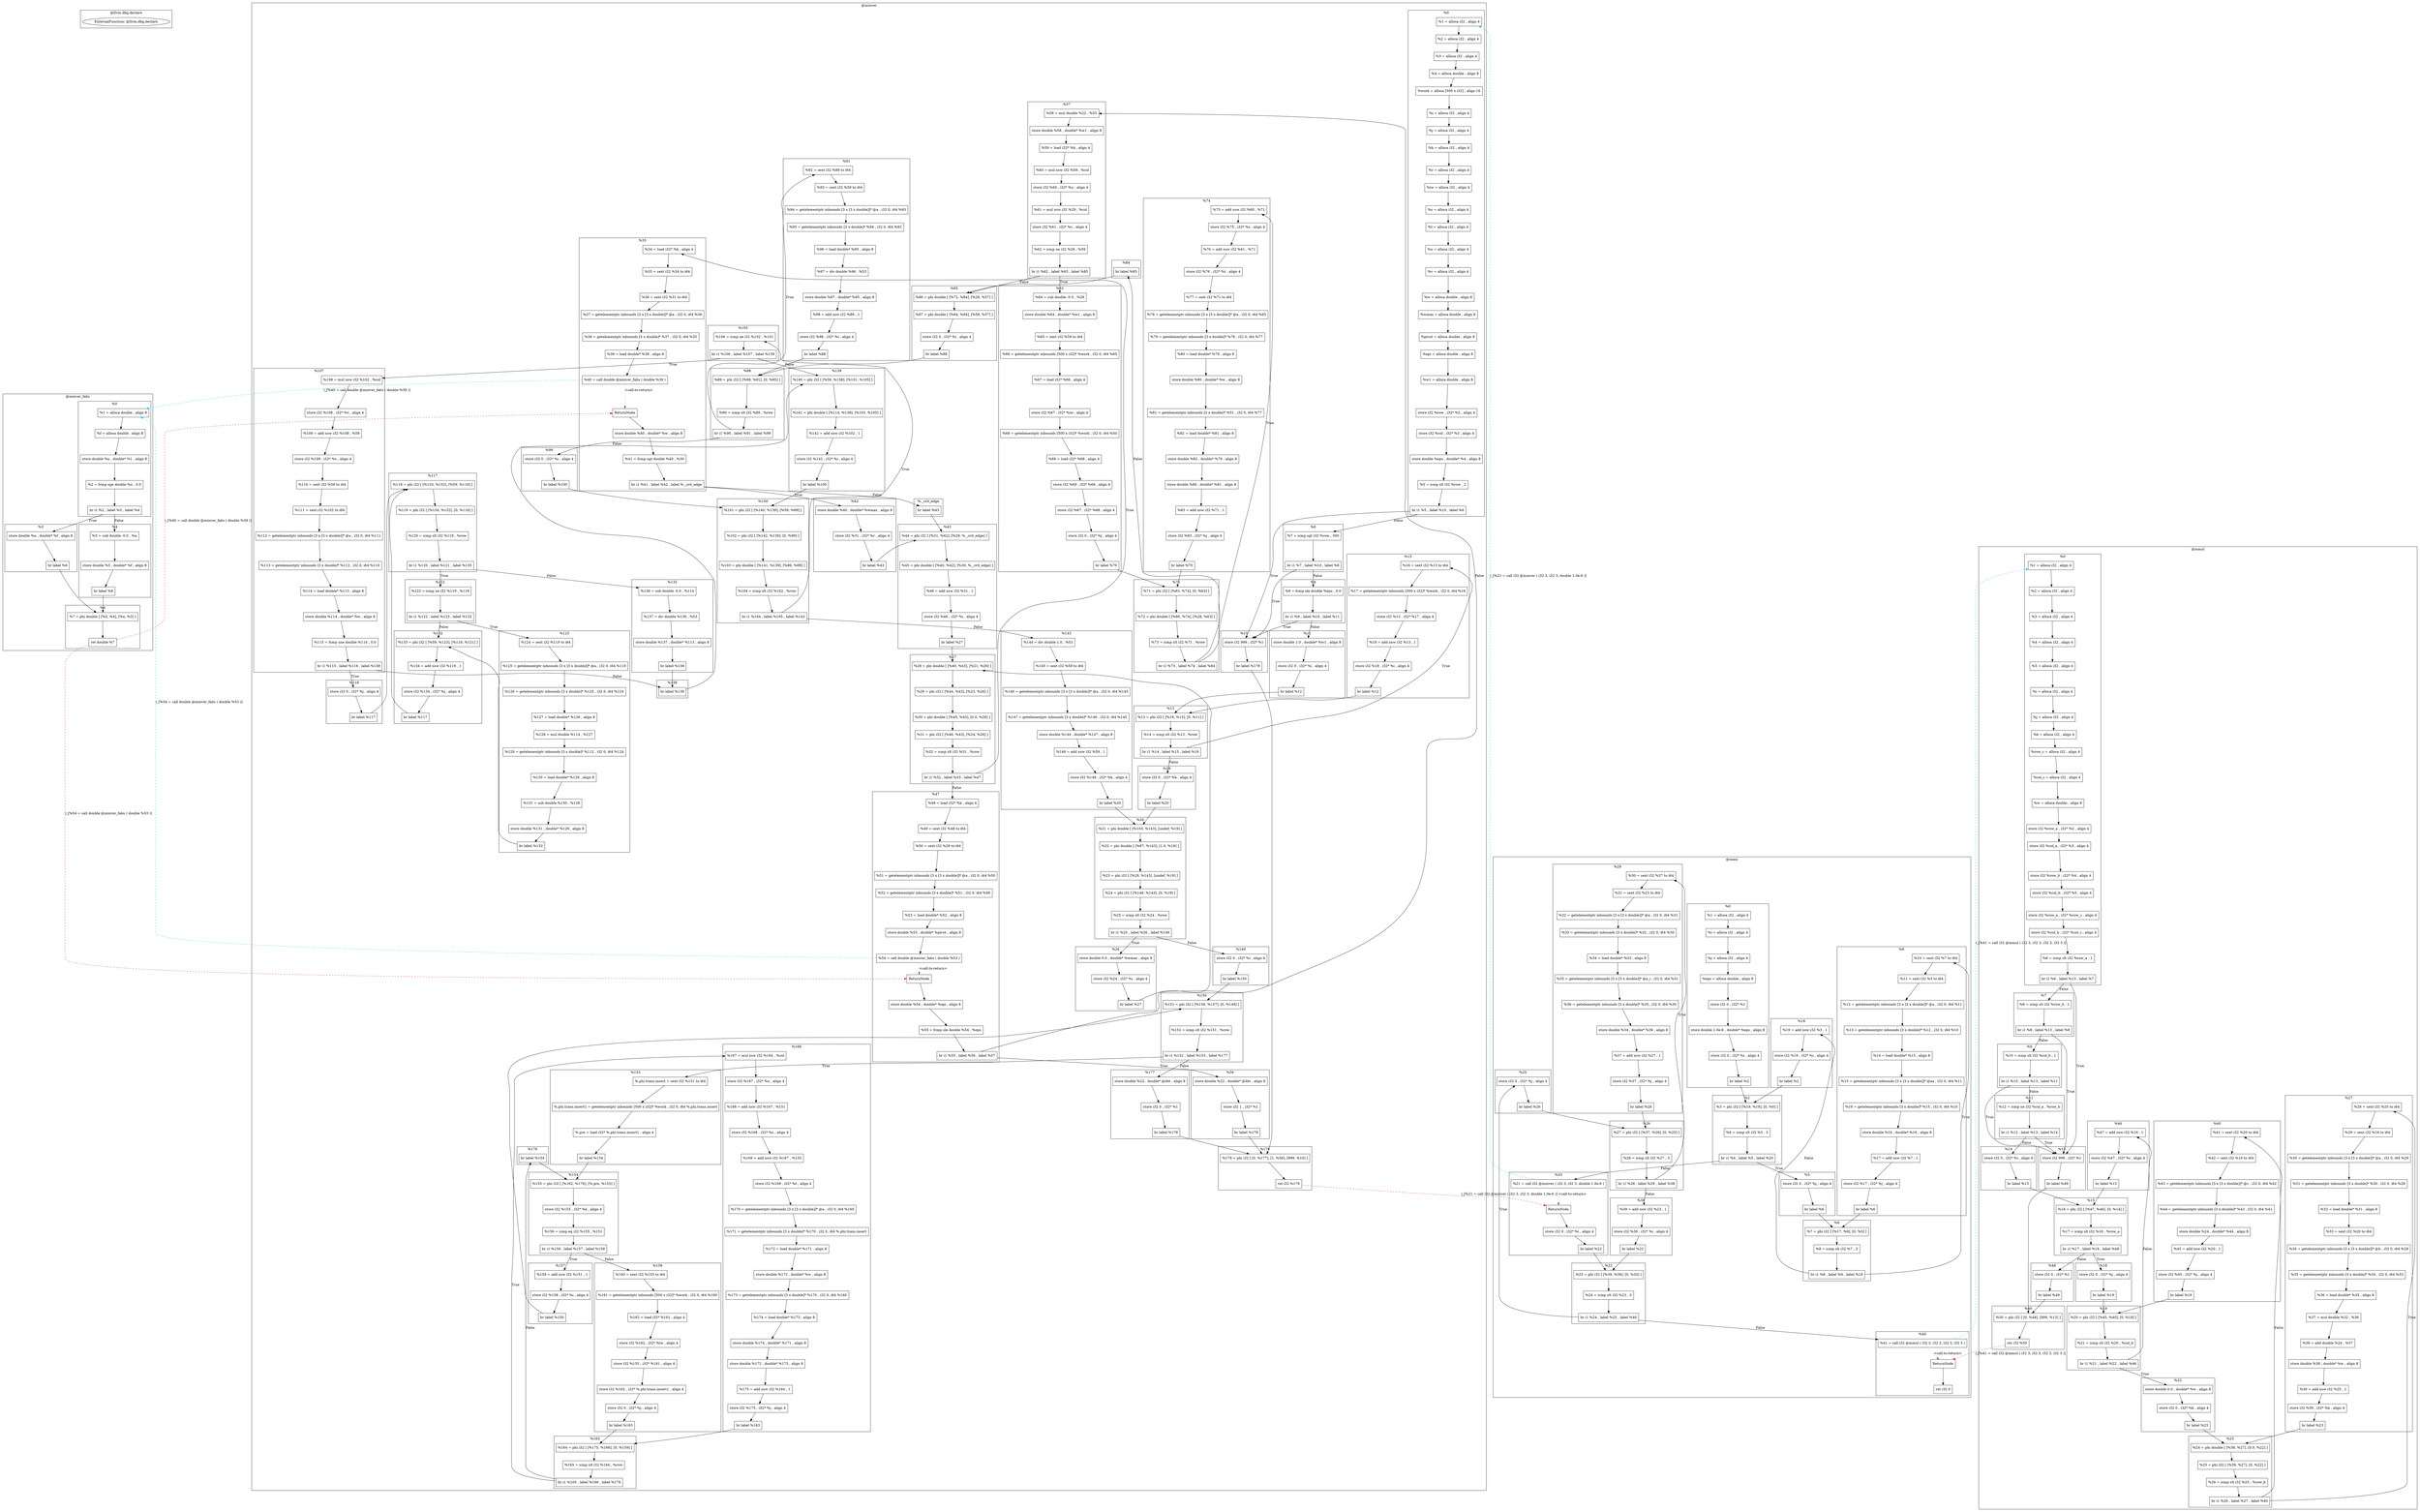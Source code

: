digraph {
    subgraph cluster_532 {
        graph [label="@llvm.dbg.declare"];
        532 [label="ExternalFunction: @llvm.dbg.declare"];
    }
    subgraph cluster_22 {
        graph [label="@minver_fabs"];
        subgraph cluster_24 {
            graph [label="%0"];
            26 [label="%1 = alloca double , align 8"
               ,shape=box];
            27 [label="%f = alloca double , align 8"
               ,shape=box];
            28 [label="store double %n , double* %1 , align 8"
               ,shape=box];
            29 [label="%2 = fcmp oge double %n , 0.0"
               ,shape=box];
            30 [label="br i1 %2 , label %3 , label %4"
               ,shape=box];
        }
        subgraph cluster_31 {
            graph [label="%3"];
            32 [label="store double %n , double* %f , align 8"
               ,shape=box];
            33 [label="br label %6"
               ,shape=box];
        }
        subgraph cluster_34 {
            graph [label="%4"];
            36 [label="%5 = sub double -0.0 , %n"
               ,shape=box];
            37 [label="store double %5 , double* %f , align 8"
               ,shape=box];
            38 [label="br label %6"
               ,shape=box];
        }
        subgraph cluster_39 {
            graph [label="%6"];
            40 [label="%7 = phi double [ [%5, %4], [%n, %3] ]"
               ,shape=box];
            41 [label="ret double %7"
               ,shape=box];
        }
    }
    subgraph cluster_42 {
        graph [label="@main"];
        subgraph cluster_43 {
            graph [label="%0"];
            44 [label="%1 = alloca i32 , align 4"
               ,shape=box];
            45 [label="%i = alloca i32 , align 4"
               ,shape=box];
            46 [label="%j = alloca i32 , align 4"
               ,shape=box];
            47 [label="%eps = alloca double , align 8"
               ,shape=box];
            49 [label="store i32 0 , i32* %1"
               ,shape=box];
            51 [label="store double 1.0e-6 , double* %eps , align 8"
               ,shape=box];
            52 [label="store i32 0 , i32* %i , align 4"
               ,shape=box];
            53 [label="br label %2"
               ,shape=box];
        }
        subgraph cluster_54 {
            graph [label="%2"];
            55 [label="%3 = phi i32 [ [%19, %18], [0, %0] ]"
               ,shape=box];
            56 [label="%4 = icmp slt i32 %3 , 3"
               ,shape=box];
            58 [label="br i1 %4 , label %5 , label %20"
               ,shape=box];
        }
        subgraph cluster_59 {
            graph [label="%5"];
            60 [label="store i32 0 , i32* %j , align 4"
               ,shape=box];
            61 [label="br label %6"
               ,shape=box];
        }
        subgraph cluster_62 {
            graph [label="%6"];
            63 [label="%7 = phi i32 [ [%17, %9], [0, %5] ]"
               ,shape=box];
            64 [label="%8 = icmp slt i32 %7 , 3"
               ,shape=box];
            65 [label="br i1 %8 , label %9 , label %18"
               ,shape=box];
        }
        subgraph cluster_66 {
            graph [label="%9"];
            67 [label="%10 = sext i32 %7 to i64"
               ,shape=box];
            68 [label="%11 = sext i32 %3 to i64"
               ,shape=box];
            69 [label="%12 = getelementptr inbounds [3 x [3 x double]]* @a , i32 0, i64 %11"
               ,shape=box];
            70 [label="%13 = getelementptr inbounds [3 x double]* %12 , i32 0, i64 %10"
               ,shape=box];
            71 [label="%14 = load double* %13 , align 8"
               ,shape=box];
            72 [label="%15 = getelementptr inbounds [3 x [3 x double]]* @aa , i32 0, i64 %11"
               ,shape=box];
            73 [label="%16 = getelementptr inbounds [3 x double]* %15 , i32 0, i64 %10"
               ,shape=box];
            74 [label="store double %14 , double* %16 , align 8"
               ,shape=box];
            75 [label="%17 = add nsw i32 %7 , 1"
               ,shape=box];
            76 [label="store i32 %17 , i32* %j , align 4"
               ,shape=box];
            77 [label="br label %6"
               ,shape=box];
        }
        subgraph cluster_78 {
            graph [label="%18"];
            79 [label="%19 = add nsw i32 %3 , 1"
               ,shape=box];
            80 [label="store i32 %19 , i32* %i , align 4"
               ,shape=box];
            81 [label="br label %2"
               ,shape=box];
        }
        subgraph cluster_82 {
            graph [label="%20"];
            -83 [label=ReturnNode
                ,shape=box];
            83 [label="%21 = call i32 @minver ( i32 3, i32 3, double 1.0e-6 )"
               ,shape=box];
            84 [label="store i32 0 , i32* %i , align 4"
               ,shape=box];
            85 [label="br label %22"
               ,shape=box];
        }
        subgraph cluster_86 {
            graph [label="%22"];
            87 [label="%23 = phi i32 [ [%39, %38], [0, %20] ]"
               ,shape=box];
            88 [label="%24 = icmp slt i32 %23 , 3"
               ,shape=box];
            89 [label="br i1 %24 , label %25 , label %40"
               ,shape=box];
        }
        subgraph cluster_90 {
            graph [label="%25"];
            91 [label="store i32 0 , i32* %j , align 4"
               ,shape=box];
            92 [label="br label %26"
               ,shape=box];
        }
        subgraph cluster_93 {
            graph [label="%26"];
            94 [label="%27 = phi i32 [ [%37, %29], [0, %25] ]"
               ,shape=box];
            95 [label="%28 = icmp slt i32 %27 , 3"
               ,shape=box];
            96 [label="br i1 %28 , label %29 , label %38"
               ,shape=box];
        }
        subgraph cluster_97 {
            graph [label="%29"];
            98 [label="%30 = sext i32 %27 to i64"
               ,shape=box];
            99 [label="%31 = sext i32 %23 to i64"
               ,shape=box];
            100 [label="%32 = getelementptr inbounds [3 x [3 x double]]* @a , i32 0, i64 %31"
                ,shape=box];
            101 [label="%33 = getelementptr inbounds [3 x double]* %32 , i32 0, i64 %30"
                ,shape=box];
            102 [label="%34 = load double* %33 , align 8"
                ,shape=box];
            103 [label="%35 = getelementptr inbounds [3 x [3 x double]]* @a_i , i32 0, i64 %31"
                ,shape=box];
            104 [label="%36 = getelementptr inbounds [3 x double]* %35 , i32 0, i64 %30"
                ,shape=box];
            105 [label="store double %34 , double* %36 , align 8"
                ,shape=box];
            106 [label="%37 = add nsw i32 %27 , 1"
                ,shape=box];
            107 [label="store i32 %37 , i32* %j , align 4"
                ,shape=box];
            108 [label="br label %26"
                ,shape=box];
        }
        subgraph cluster_109 {
            graph [label="%38"];
            110 [label="%39 = add nsw i32 %23 , 1"
                ,shape=box];
            111 [label="store i32 %39 , i32* %i , align 4"
                ,shape=box];
            112 [label="br label %22"
                ,shape=box];
        }
        subgraph cluster_113 {
            graph [label="%40"];
            -114 [label=ReturnNode
                 ,shape=box];
            114 [label="%41 = call i32 @mmul ( i32 3, i32 3, i32 3, i32 3 )"
                ,shape=box];
            115 [label="ret i32 0"
                ,shape=box];
        }
    }
    subgraph cluster_116 {
        graph [label="@minver"];
        subgraph cluster_120 {
            graph [label="%0"];
            121 [label="%1 = alloca i32 , align 4"
                ,shape=box];
            122 [label="%2 = alloca i32 , align 4"
                ,shape=box];
            123 [label="%3 = alloca i32 , align 4"
                ,shape=box];
            124 [label="%4 = alloca double , align 8"
                ,shape=box];
            125 [label="%work = alloca [500 x i32] , align 16"
                ,shape=box];
            126 [label="%i = alloca i32 , align 4"
                ,shape=box];
            127 [label="%j = alloca i32 , align 4"
                ,shape=box];
            128 [label="%k = alloca i32 , align 4"
                ,shape=box];
            129 [label="%r = alloca i32 , align 4"
                ,shape=box];
            130 [label="%iw = alloca i32 , align 4"
                ,shape=box];
            131 [label="%s = alloca i32 , align 4"
                ,shape=box];
            132 [label="%t = alloca i32 , align 4"
                ,shape=box];
            133 [label="%u = alloca i32 , align 4"
                ,shape=box];
            134 [label="%v = alloca i32 , align 4"
                ,shape=box];
            135 [label="%w = alloca double , align 8"
                ,shape=box];
            136 [label="%wmax = alloca double , align 8"
                ,shape=box];
            137 [label="%pivot = alloca double , align 8"
                ,shape=box];
            138 [label="%api = alloca double , align 8"
                ,shape=box];
            139 [label="%w1 = alloca double , align 8"
                ,shape=box];
            140 [label="store i32 %row , i32* %2 , align 4"
                ,shape=box];
            141 [label="store i32 %col , i32* %3 , align 4"
                ,shape=box];
            142 [label="store double %eps , double* %4 , align 8"
                ,shape=box];
            143 [label="%5 = icmp slt i32 %row , 2"
                ,shape=box];
            145 [label="br i1 %5 , label %10 , label %6"
                ,shape=box];
        }
        subgraph cluster_146 {
            graph [label="%6"];
            147 [label="%7 = icmp sgt i32 %row , 500"
                ,shape=box];
            149 [label="br i1 %7 , label %10 , label %8"
                ,shape=box];
        }
        subgraph cluster_150 {
            graph [label="%8"];
            151 [label="%9 = fcmp ole double %eps , 0.0"
                ,shape=box];
            152 [label="br i1 %9 , label %10 , label %11"
                ,shape=box];
        }
        subgraph cluster_153 {
            graph [label="%10"];
            155 [label="store i32 999 , i32* %1"
                ,shape=box];
            156 [label="br label %178"
                ,shape=box];
        }
        subgraph cluster_157 {
            graph [label="%11"];
            159 [label="store double 1.0 , double* %w1 , align 8"
                ,shape=box];
            160 [label="store i32 0 , i32* %i , align 4"
                ,shape=box];
            161 [label="br label %12"
                ,shape=box];
        }
        subgraph cluster_162 {
            graph [label="%12"];
            163 [label="%13 = phi i32 [ [%18, %15], [0, %11] ]"
                ,shape=box];
            164 [label="%14 = icmp slt i32 %13 , %row"
                ,shape=box];
            165 [label="br i1 %14 , label %15 , label %19"
                ,shape=box];
        }
        subgraph cluster_166 {
            graph [label="%15"];
            167 [label="%16 = sext i32 %13 to i64"
                ,shape=box];
            168 [label="%17 = getelementptr inbounds [500 x i32]* %work , i32 0, i64 %16"
                ,shape=box];
            169 [label="store i32 %13 , i32* %17 , align 4"
                ,shape=box];
            170 [label="%18 = add nsw i32 %13 , 1"
                ,shape=box];
            171 [label="store i32 %18 , i32* %i , align 4"
                ,shape=box];
            172 [label="br label %12"
                ,shape=box];
        }
        subgraph cluster_173 {
            graph [label="%19"];
            174 [label="store i32 0 , i32* %k , align 4"
                ,shape=box];
            175 [label="br label %20"
                ,shape=box];
        }
        subgraph cluster_176 {
            graph [label="%20"];
            177 [label="%21 = phi double [ [%103, %143], [undef, %19] ]"
                ,shape=box];
            179 [label="%22 = phi double [ [%87, %143], [1.0, %19] ]"
                ,shape=box];
            180 [label="%23 = phi i32 [ [%29, %143], [undef, %19] ]"
                ,shape=box];
            182 [label="%24 = phi i32 [ [%148, %143], [0, %19] ]"
                ,shape=box];
            183 [label="%25 = icmp slt i32 %24 , %row"
                ,shape=box];
            184 [label="br i1 %25 , label %26 , label %149"
                ,shape=box];
        }
        subgraph cluster_185 {
            graph [label="%26"];
            186 [label="store double 0.0 , double* %wmax , align 8"
                ,shape=box];
            187 [label="store i32 %24 , i32* %i , align 4"
                ,shape=box];
            188 [label="br label %27"
                ,shape=box];
        }
        subgraph cluster_189 {
            graph [label="%27"];
            190 [label="%28 = phi double [ [%40, %43], [%21, %26] ]"
                ,shape=box];
            191 [label="%29 = phi i32 [ [%44, %43], [%23, %26] ]"
                ,shape=box];
            192 [label="%30 = phi double [ [%45, %43], [0.0, %26] ]"
                ,shape=box];
            193 [label="%31 = phi i32 [ [%46, %43], [%24, %26] ]"
                ,shape=box];
            194 [label="%32 = icmp slt i32 %31 , %row"
                ,shape=box];
            195 [label="br i1 %32 , label %33 , label %47"
                ,shape=box];
        }
        subgraph cluster_196 {
            graph [label="%33"];
            -203 [label=ReturnNode
                 ,shape=box];
            197 [label="%34 = load i32* %k , align 4"
                ,shape=box];
            198 [label="%35 = sext i32 %34 to i64"
                ,shape=box];
            199 [label="%36 = sext i32 %31 to i64"
                ,shape=box];
            200 [label="%37 = getelementptr inbounds [3 x [3 x double]]* @a , i32 0, i64 %36"
                ,shape=box];
            201 [label="%38 = getelementptr inbounds [3 x double]* %37 , i32 0, i64 %35"
                ,shape=box];
            202 [label="%39 = load double* %38 , align 8"
                ,shape=box];
            203 [label="%40 = call double @minver_fabs ( double %39 )"
                ,shape=box];
            204 [label="store double %40 , double* %w , align 8"
                ,shape=box];
            205 [label="%41 = fcmp ogt double %40 , %30"
                ,shape=box];
            206 [label="br i1 %41 , label %42 , label %._crit_edge"
                ,shape=box];
        }
        subgraph cluster_207 {
            graph [label="%._crit_edge"];
            208 [label="br label %43"
                ,shape=box];
        }
        subgraph cluster_209 {
            graph [label="%42"];
            210 [label="store double %40 , double* %wmax , align 8"
                ,shape=box];
            211 [label="store i32 %31 , i32* %r , align 4"
                ,shape=box];
            212 [label="br label %43"
                ,shape=box];
        }
        subgraph cluster_213 {
            graph [label="%43"];
            214 [label="%44 = phi i32 [ [%31, %42], [%29, %._crit_edge] ]"
                ,shape=box];
            215 [label="%45 = phi double [ [%40, %42], [%30, %._crit_edge] ]"
                ,shape=box];
            216 [label="%46 = add nsw i32 %31 , 1"
                ,shape=box];
            217 [label="store i32 %46 , i32* %i , align 4"
                ,shape=box];
            218 [label="br label %27"
                ,shape=box];
        }
        subgraph cluster_219 {
            graph [label="%47"];
            -227 [label=ReturnNode
                 ,shape=box];
            220 [label="%48 = load i32* %k , align 4"
                ,shape=box];
            221 [label="%49 = sext i32 %48 to i64"
                ,shape=box];
            222 [label="%50 = sext i32 %29 to i64"
                ,shape=box];
            223 [label="%51 = getelementptr inbounds [3 x [3 x double]]* @a , i32 0, i64 %50"
                ,shape=box];
            224 [label="%52 = getelementptr inbounds [3 x double]* %51 , i32 0, i64 %49"
                ,shape=box];
            225 [label="%53 = load double* %52 , align 8"
                ,shape=box];
            226 [label="store double %53 , double* %pivot , align 8"
                ,shape=box];
            227 [label="%54 = call double @minver_fabs ( double %53 )"
                ,shape=box];
            228 [label="store double %54 , double* %api , align 8"
                ,shape=box];
            229 [label="%55 = fcmp ole double %54 , %eps"
                ,shape=box];
            230 [label="br i1 %55 , label %56 , label %57"
                ,shape=box];
        }
        subgraph cluster_231 {
            graph [label="%56"];
            232 [label="store double %22 , double* @det , align 8"
                ,shape=box];
            233 [label="store i32 1 , i32* %1"
                ,shape=box];
            234 [label="br label %178"
                ,shape=box];
        }
        subgraph cluster_235 {
            graph [label="%57"];
            236 [label="%58 = mul double %22 , %53"
                ,shape=box];
            237 [label="store double %58 , double* %w1 , align 8"
                ,shape=box];
            238 [label="%59 = load i32* %k , align 4"
                ,shape=box];
            239 [label="%60 = mul nsw i32 %59 , %col"
                ,shape=box];
            240 [label="store i32 %60 , i32* %u , align 4"
                ,shape=box];
            241 [label="%61 = mul nsw i32 %29 , %col"
                ,shape=box];
            242 [label="store i32 %61 , i32* %v , align 4"
                ,shape=box];
            243 [label="%62 = icmp ne i32 %29 , %59"
                ,shape=box];
            244 [label="br i1 %62 , label %63 , label %85"
                ,shape=box];
        }
        subgraph cluster_245 {
            graph [label="%63"];
            246 [label="%64 = sub double -0.0 , %28"
                ,shape=box];
            247 [label="store double %64 , double* %w1 , align 8"
                ,shape=box];
            248 [label="%65 = sext i32 %59 to i64"
                ,shape=box];
            249 [label="%66 = getelementptr inbounds [500 x i32]* %work , i32 0, i64 %65"
                ,shape=box];
            250 [label="%67 = load i32* %66 , align 4"
                ,shape=box];
            251 [label="store i32 %67 , i32* %iw , align 4"
                ,shape=box];
            252 [label="%68 = getelementptr inbounds [500 x i32]* %work , i32 0, i64 %50"
                ,shape=box];
            253 [label="%69 = load i32* %68 , align 4"
                ,shape=box];
            254 [label="store i32 %69 , i32* %66 , align 4"
                ,shape=box];
            255 [label="store i32 %67 , i32* %68 , align 4"
                ,shape=box];
            256 [label="store i32 0 , i32* %j , align 4"
                ,shape=box];
            257 [label="br label %70"
                ,shape=box];
        }
        subgraph cluster_258 {
            graph [label="%70"];
            259 [label="%71 = phi i32 [ [%83, %74], [0, %63] ]"
                ,shape=box];
            260 [label="%72 = phi double [ [%80, %74], [%28, %63] ]"
                ,shape=box];
            261 [label="%73 = icmp slt i32 %71 , %row"
                ,shape=box];
            262 [label="br i1 %73 , label %74 , label %84"
                ,shape=box];
        }
        subgraph cluster_263 {
            graph [label="%74"];
            264 [label="%75 = add nsw i32 %60 , %71"
                ,shape=box];
            265 [label="store i32 %75 , i32* %s , align 4"
                ,shape=box];
            266 [label="%76 = add nsw i32 %61 , %71"
                ,shape=box];
            267 [label="store i32 %76 , i32* %t , align 4"
                ,shape=box];
            268 [label="%77 = sext i32 %71 to i64"
                ,shape=box];
            269 [label="%78 = getelementptr inbounds [3 x [3 x double]]* @a , i32 0, i64 %65"
                ,shape=box];
            270 [label="%79 = getelementptr inbounds [3 x double]* %78 , i32 0, i64 %77"
                ,shape=box];
            271 [label="%80 = load double* %79 , align 8"
                ,shape=box];
            272 [label="store double %80 , double* %w , align 8"
                ,shape=box];
            273 [label="%81 = getelementptr inbounds [3 x double]* %51 , i32 0, i64 %77"
                ,shape=box];
            274 [label="%82 = load double* %81 , align 8"
                ,shape=box];
            275 [label="store double %82 , double* %79 , align 8"
                ,shape=box];
            276 [label="store double %80 , double* %81 , align 8"
                ,shape=box];
            277 [label="%83 = add nsw i32 %71 , 1"
                ,shape=box];
            278 [label="store i32 %83 , i32* %j , align 4"
                ,shape=box];
            279 [label="br label %70"
                ,shape=box];
        }
        subgraph cluster_280 {
            graph [label="%84"];
            281 [label="br label %85"
                ,shape=box];
        }
        subgraph cluster_282 {
            graph [label="%85"];
            283 [label="%86 = phi double [ [%72, %84], [%28, %57] ]"
                ,shape=box];
            284 [label="%87 = phi double [ [%64, %84], [%58, %57] ]"
                ,shape=box];
            285 [label="store i32 0 , i32* %i , align 4"
                ,shape=box];
            286 [label="br label %88"
                ,shape=box];
        }
        subgraph cluster_287 {
            graph [label="%88"];
            288 [label="%89 = phi i32 [ [%98, %91], [0, %85] ]"
                ,shape=box];
            289 [label="%90 = icmp slt i32 %89 , %row"
                ,shape=box];
            290 [label="br i1 %90 , label %91 , label %99"
                ,shape=box];
        }
        subgraph cluster_291 {
            graph [label="%91"];
            292 [label="%92 = sext i32 %89 to i64"
                ,shape=box];
            293 [label="%93 = sext i32 %59 to i64"
                ,shape=box];
            294 [label="%94 = getelementptr inbounds [3 x [3 x double]]* @a , i32 0, i64 %93"
                ,shape=box];
            295 [label="%95 = getelementptr inbounds [3 x double]* %94 , i32 0, i64 %92"
                ,shape=box];
            296 [label="%96 = load double* %95 , align 8"
                ,shape=box];
            297 [label="%97 = div double %96 , %53"
                ,shape=box];
            298 [label="store double %97 , double* %95 , align 8"
                ,shape=box];
            299 [label="%98 = add nsw i32 %89 , 1"
                ,shape=box];
            300 [label="store i32 %98 , i32* %i , align 4"
                ,shape=box];
            301 [label="br label %88"
                ,shape=box];
        }
        subgraph cluster_302 {
            graph [label="%99"];
            303 [label="store i32 0 , i32* %i , align 4"
                ,shape=box];
            304 [label="br label %100"
                ,shape=box];
        }
        subgraph cluster_305 {
            graph [label="%100"];
            306 [label="%101 = phi i32 [ [%140, %139], [%59, %99] ]"
                ,shape=box];
            307 [label="%102 = phi i32 [ [%142, %139], [0, %99] ]"
                ,shape=box];
            308 [label="%103 = phi double [ [%141, %139], [%86, %99] ]"
                ,shape=box];
            309 [label="%104 = icmp slt i32 %102 , %row"
                ,shape=box];
            310 [label="br i1 %104 , label %105 , label %143"
                ,shape=box];
        }
        subgraph cluster_311 {
            graph [label="%105"];
            312 [label="%106 = icmp ne i32 %102 , %101"
                ,shape=box];
            313 [label="br i1 %106 , label %107 , label %139"
                ,shape=box];
        }
        subgraph cluster_314 {
            graph [label="%107"];
            315 [label="%108 = mul nsw i32 %102 , %col"
                ,shape=box];
            316 [label="store i32 %108 , i32* %v , align 4"
                ,shape=box];
            317 [label="%109 = add nsw i32 %108 , %59"
                ,shape=box];
            318 [label="store i32 %109 , i32* %s , align 4"
                ,shape=box];
            319 [label="%110 = sext i32 %59 to i64"
                ,shape=box];
            320 [label="%111 = sext i32 %102 to i64"
                ,shape=box];
            321 [label="%112 = getelementptr inbounds [3 x [3 x double]]* @a , i32 0, i64 %111"
                ,shape=box];
            322 [label="%113 = getelementptr inbounds [3 x double]* %112 , i32 0, i64 %110"
                ,shape=box];
            323 [label="%114 = load double* %113 , align 8"
                ,shape=box];
            324 [label="store double %114 , double* %w , align 8"
                ,shape=box];
            325 [label="%115 = fcmp une double %114 , 0.0"
                ,shape=box];
            326 [label="br i1 %115 , label %116 , label %138"
                ,shape=box];
        }
        subgraph cluster_327 {
            graph [label="%116"];
            328 [label="store i32 0 , i32* %j , align 4"
                ,shape=box];
            329 [label="br label %117"
                ,shape=box];
        }
        subgraph cluster_330 {
            graph [label="%117"];
            331 [label="%118 = phi i32 [ [%133, %132], [%59, %116] ]"
                ,shape=box];
            332 [label="%119 = phi i32 [ [%134, %132], [0, %116] ]"
                ,shape=box];
            333 [label="%120 = icmp slt i32 %119 , %row"
                ,shape=box];
            334 [label="br i1 %120 , label %121 , label %135"
                ,shape=box];
        }
        subgraph cluster_335 {
            graph [label="%121"];
            336 [label="%122 = icmp ne i32 %119 , %118"
                ,shape=box];
            337 [label="br i1 %122 , label %123 , label %132"
                ,shape=box];
        }
        subgraph cluster_338 {
            graph [label="%123"];
            339 [label="%124 = sext i32 %119 to i64"
                ,shape=box];
            340 [label="%125 = getelementptr inbounds [3 x [3 x double]]* @a , i32 0, i64 %110"
                ,shape=box];
            341 [label="%126 = getelementptr inbounds [3 x double]* %125 , i32 0, i64 %124"
                ,shape=box];
            342 [label="%127 = load double* %126 , align 8"
                ,shape=box];
            343 [label="%128 = mul double %114 , %127"
                ,shape=box];
            344 [label="%129 = getelementptr inbounds [3 x double]* %112 , i32 0, i64 %124"
                ,shape=box];
            345 [label="%130 = load double* %129 , align 8"
                ,shape=box];
            346 [label="%131 = sub double %130 , %128"
                ,shape=box];
            347 [label="store double %131 , double* %129 , align 8"
                ,shape=box];
            348 [label="br label %132"
                ,shape=box];
        }
        subgraph cluster_349 {
            graph [label="%132"];
            350 [label="%133 = phi i32 [ [%59, %123], [%118, %121] ]"
                ,shape=box];
            351 [label="%134 = add nsw i32 %119 , 1"
                ,shape=box];
            352 [label="store i32 %134 , i32* %j , align 4"
                ,shape=box];
            353 [label="br label %117"
                ,shape=box];
        }
        subgraph cluster_354 {
            graph [label="%135"];
            355 [label="%136 = sub double -0.0 , %114"
                ,shape=box];
            356 [label="%137 = div double %136 , %53"
                ,shape=box];
            357 [label="store double %137 , double* %113 , align 8"
                ,shape=box];
            358 [label="br label %138"
                ,shape=box];
        }
        subgraph cluster_359 {
            graph [label="%138"];
            360 [label="br label %139"
                ,shape=box];
        }
        subgraph cluster_361 {
            graph [label="%139"];
            362 [label="%140 = phi i32 [ [%59, %138], [%101, %105] ]"
                ,shape=box];
            363 [label="%141 = phi double [ [%114, %138], [%103, %105] ]"
                ,shape=box];
            364 [label="%142 = add nsw i32 %102 , 1"
                ,shape=box];
            365 [label="store i32 %142 , i32* %i , align 4"
                ,shape=box];
            366 [label="br label %100"
                ,shape=box];
        }
        subgraph cluster_367 {
            graph [label="%143"];
            368 [label="%144 = div double 1.0 , %53"
                ,shape=box];
            369 [label="%145 = sext i32 %59 to i64"
                ,shape=box];
            370 [label="%146 = getelementptr inbounds [3 x [3 x double]]* @a , i32 0, i64 %145"
                ,shape=box];
            371 [label="%147 = getelementptr inbounds [3 x double]* %146 , i32 0, i64 %145"
                ,shape=box];
            372 [label="store double %144 , double* %147 , align 8"
                ,shape=box];
            373 [label="%148 = add nsw i32 %59 , 1"
                ,shape=box];
            374 [label="store i32 %148 , i32* %k , align 4"
                ,shape=box];
            375 [label="br label %20"
                ,shape=box];
        }
        subgraph cluster_376 {
            graph [label="%149"];
            377 [label="store i32 0 , i32* %i , align 4"
                ,shape=box];
            378 [label="br label %150"
                ,shape=box];
        }
        subgraph cluster_379 {
            graph [label="%150"];
            380 [label="%151 = phi i32 [ [%158, %157], [0, %149] ]"
                ,shape=box];
            381 [label="%152 = icmp slt i32 %151 , %row"
                ,shape=box];
            382 [label="br i1 %152 , label %153 , label %177"
                ,shape=box];
        }
        subgraph cluster_383 {
            graph [label="%153"];
            384 [label="%.phi.trans.insert = sext i32 %151 to i64"
                ,shape=box];
            385 [label="%.phi.trans.insert1 = getelementptr inbounds [500 x i32]* %work , i32 0, i64 %.phi.trans.insert"
                ,shape=box];
            386 [label="%.pre = load i32* %.phi.trans.insert1 , align 4"
                ,shape=box];
            387 [label="br label %154"
                ,shape=box];
        }
        subgraph cluster_388 {
            graph [label="%154"];
            389 [label="%155 = phi i32 [ [%162, %176], [%.pre, %153] ]"
                ,shape=box];
            390 [label="store i32 %155 , i32* %k , align 4"
                ,shape=box];
            391 [label="%156 = icmp eq i32 %155 , %151"
                ,shape=box];
            392 [label="br i1 %156 , label %157 , label %159"
                ,shape=box];
        }
        subgraph cluster_393 {
            graph [label="%157"];
            394 [label="%158 = add nsw i32 %151 , 1"
                ,shape=box];
            395 [label="store i32 %158 , i32* %i , align 4"
                ,shape=box];
            396 [label="br label %150"
                ,shape=box];
        }
        subgraph cluster_397 {
            graph [label="%159"];
            398 [label="%160 = sext i32 %155 to i64"
                ,shape=box];
            399 [label="%161 = getelementptr inbounds [500 x i32]* %work , i32 0, i64 %160"
                ,shape=box];
            400 [label="%162 = load i32* %161 , align 4"
                ,shape=box];
            401 [label="store i32 %162 , i32* %iw , align 4"
                ,shape=box];
            402 [label="store i32 %155 , i32* %161 , align 4"
                ,shape=box];
            403 [label="store i32 %162 , i32* %.phi.trans.insert1 , align 4"
                ,shape=box];
            404 [label="store i32 0 , i32* %j , align 4"
                ,shape=box];
            405 [label="br label %163"
                ,shape=box];
        }
        subgraph cluster_406 {
            graph [label="%163"];
            407 [label="%164 = phi i32 [ [%175, %166], [0, %159] ]"
                ,shape=box];
            408 [label="%165 = icmp slt i32 %164 , %row"
                ,shape=box];
            409 [label="br i1 %165 , label %166 , label %176"
                ,shape=box];
        }
        subgraph cluster_410 {
            graph [label="%166"];
            411 [label="%167 = mul nsw i32 %164 , %col"
                ,shape=box];
            412 [label="store i32 %167 , i32* %u , align 4"
                ,shape=box];
            413 [label="%168 = add nsw i32 %167 , %151"
                ,shape=box];
            414 [label="store i32 %168 , i32* %s , align 4"
                ,shape=box];
            415 [label="%169 = add nsw i32 %167 , %155"
                ,shape=box];
            416 [label="store i32 %169 , i32* %t , align 4"
                ,shape=box];
            417 [label="%170 = getelementptr inbounds [3 x [3 x double]]* @a , i32 0, i64 %160"
                ,shape=box];
            418 [label="%171 = getelementptr inbounds [3 x double]* %170 , i32 0, i64 %.phi.trans.insert"
                ,shape=box];
            419 [label="%172 = load double* %171 , align 8"
                ,shape=box];
            420 [label="store double %172 , double* %w , align 8"
                ,shape=box];
            421 [label="%173 = getelementptr inbounds [3 x double]* %170 , i32 0, i64 %160"
                ,shape=box];
            422 [label="%174 = load double* %173 , align 8"
                ,shape=box];
            423 [label="store double %174 , double* %171 , align 8"
                ,shape=box];
            424 [label="store double %172 , double* %173 , align 8"
                ,shape=box];
            425 [label="%175 = add nsw i32 %164 , 1"
                ,shape=box];
            426 [label="store i32 %175 , i32* %j , align 4"
                ,shape=box];
            427 [label="br label %163"
                ,shape=box];
        }
        subgraph cluster_428 {
            graph [label="%176"];
            429 [label="br label %154"
                ,shape=box];
        }
        subgraph cluster_430 {
            graph [label="%177"];
            431 [label="store double %22 , double* @det , align 8"
                ,shape=box];
            432 [label="store i32 0 , i32* %1"
                ,shape=box];
            433 [label="br label %178"
                ,shape=box];
        }
        subgraph cluster_434 {
            graph [label="%178"];
            435 [label="%179 = phi i32 [ [0, %177], [1, %56], [999, %10] ]"
                ,shape=box];
            436 [label="ret i32 %179"
                ,shape=box];
        }
    }
    subgraph cluster_437 {
        graph [label="@mmul"];
        subgraph cluster_442 {
            graph [label="%0"];
            443 [label="%1 = alloca i32 , align 4"
                ,shape=box];
            444 [label="%2 = alloca i32 , align 4"
                ,shape=box];
            445 [label="%3 = alloca i32 , align 4"
                ,shape=box];
            446 [label="%4 = alloca i32 , align 4"
                ,shape=box];
            447 [label="%5 = alloca i32 , align 4"
                ,shape=box];
            448 [label="%i = alloca i32 , align 4"
                ,shape=box];
            449 [label="%j = alloca i32 , align 4"
                ,shape=box];
            450 [label="%k = alloca i32 , align 4"
                ,shape=box];
            451 [label="%row_c = alloca i32 , align 4"
                ,shape=box];
            452 [label="%col_c = alloca i32 , align 4"
                ,shape=box];
            453 [label="%w = alloca double , align 8"
                ,shape=box];
            454 [label="store i32 %row_a , i32* %2 , align 4"
                ,shape=box];
            455 [label="store i32 %col_a , i32* %3 , align 4"
                ,shape=box];
            456 [label="store i32 %row_b , i32* %4 , align 4"
                ,shape=box];
            457 [label="store i32 %col_b , i32* %5 , align 4"
                ,shape=box];
            458 [label="store i32 %row_a , i32* %row_c , align 4"
                ,shape=box];
            459 [label="store i32 %col_b , i32* %col_c , align 4"
                ,shape=box];
            460 [label="%6 = icmp slt i32 %row_a , 1"
                ,shape=box];
            461 [label="br i1 %6 , label %13 , label %7"
                ,shape=box];
        }
        subgraph cluster_462 {
            graph [label="%7"];
            463 [label="%8 = icmp slt i32 %row_b , 1"
                ,shape=box];
            464 [label="br i1 %8 , label %13 , label %9"
                ,shape=box];
        }
        subgraph cluster_465 {
            graph [label="%9"];
            466 [label="%10 = icmp slt i32 %col_b , 1"
                ,shape=box];
            467 [label="br i1 %10 , label %13 , label %11"
                ,shape=box];
        }
        subgraph cluster_468 {
            graph [label="%11"];
            469 [label="%12 = icmp ne i32 %col_a , %row_b"
                ,shape=box];
            470 [label="br i1 %12 , label %13 , label %14"
                ,shape=box];
        }
        subgraph cluster_471 {
            graph [label="%13"];
            472 [label="store i32 999 , i32* %1"
                ,shape=box];
            473 [label="br label %49"
                ,shape=box];
        }
        subgraph cluster_474 {
            graph [label="%14"];
            475 [label="store i32 0 , i32* %i , align 4"
                ,shape=box];
            476 [label="br label %15"
                ,shape=box];
        }
        subgraph cluster_477 {
            graph [label="%15"];
            478 [label="%16 = phi i32 [ [%47, %46], [0, %14] ]"
                ,shape=box];
            479 [label="%17 = icmp slt i32 %16 , %row_a"
                ,shape=box];
            480 [label="br i1 %17 , label %18 , label %48"
                ,shape=box];
        }
        subgraph cluster_481 {
            graph [label="%18"];
            482 [label="store i32 0 , i32* %j , align 4"
                ,shape=box];
            483 [label="br label %19"
                ,shape=box];
        }
        subgraph cluster_484 {
            graph [label="%19"];
            485 [label="%20 = phi i32 [ [%45, %40], [0, %18] ]"
                ,shape=box];
            486 [label="%21 = icmp slt i32 %20 , %col_b"
                ,shape=box];
            487 [label="br i1 %21 , label %22 , label %46"
                ,shape=box];
        }
        subgraph cluster_488 {
            graph [label="%22"];
            489 [label="store double 0.0 , double* %w , align 8"
                ,shape=box];
            490 [label="store i32 0 , i32* %k , align 4"
                ,shape=box];
            491 [label="br label %23"
                ,shape=box];
        }
        subgraph cluster_492 {
            graph [label="%23"];
            493 [label="%24 = phi double [ [%38, %27], [0.0, %22] ]"
                ,shape=box];
            494 [label="%25 = phi i32 [ [%39, %27], [0, %22] ]"
                ,shape=box];
            495 [label="%26 = icmp slt i32 %25 , %row_b"
                ,shape=box];
            496 [label="br i1 %26 , label %27 , label %40"
                ,shape=box];
        }
        subgraph cluster_497 {
            graph [label="%27"];
            498 [label="%28 = sext i32 %25 to i64"
                ,shape=box];
            499 [label="%29 = sext i32 %16 to i64"
                ,shape=box];
            500 [label="%30 = getelementptr inbounds [3 x [3 x double]]* @a , i32 0, i64 %29"
                ,shape=box];
            501 [label="%31 = getelementptr inbounds [3 x double]* %30 , i32 0, i64 %28"
                ,shape=box];
            502 [label="%32 = load double* %31 , align 8"
                ,shape=box];
            503 [label="%33 = sext i32 %20 to i64"
                ,shape=box];
            504 [label="%34 = getelementptr inbounds [3 x [3 x double]]* @b , i32 0, i64 %28"
                ,shape=box];
            505 [label="%35 = getelementptr inbounds [3 x double]* %34 , i32 0, i64 %33"
                ,shape=box];
            506 [label="%36 = load double* %35 , align 8"
                ,shape=box];
            507 [label="%37 = mul double %32 , %36"
                ,shape=box];
            508 [label="%38 = add double %24 , %37"
                ,shape=box];
            509 [label="store double %38 , double* %w , align 8"
                ,shape=box];
            510 [label="%39 = add nsw i32 %25 , 1"
                ,shape=box];
            511 [label="store i32 %39 , i32* %k , align 4"
                ,shape=box];
            512 [label="br label %23"
                ,shape=box];
        }
        subgraph cluster_513 {
            graph [label="%40"];
            514 [label="%41 = sext i32 %20 to i64"
                ,shape=box];
            515 [label="%42 = sext i32 %16 to i64"
                ,shape=box];
            516 [label="%43 = getelementptr inbounds [3 x [3 x double]]* @c , i32 0, i64 %42"
                ,shape=box];
            517 [label="%44 = getelementptr inbounds [3 x double]* %43 , i32 0, i64 %41"
                ,shape=box];
            518 [label="store double %24 , double* %44 , align 8"
                ,shape=box];
            519 [label="%45 = add nsw i32 %20 , 1"
                ,shape=box];
            520 [label="store i32 %45 , i32* %j , align 4"
                ,shape=box];
            521 [label="br label %19"
                ,shape=box];
        }
        subgraph cluster_522 {
            graph [label="%46"];
            523 [label="%47 = add nsw i32 %16 , 1"
                ,shape=box];
            524 [label="store i32 %47 , i32* %i , align 4"
                ,shape=box];
            525 [label="br label %15"
                ,shape=box];
        }
        subgraph cluster_526 {
            graph [label="%48"];
            527 [label="store i32 0 , i32* %1"
                ,shape=box];
            528 [label="br label %49"
                ,shape=box];
        }
        subgraph cluster_529 {
            graph [label="%49"];
            530 [label="%50 = phi i32 [ [0, %48], [999, %13] ]"
                ,shape=box];
            531 [label="ret i32 %50"
                ,shape=box];
        }
    }
    -227 -> 228 [label=""];
    -203 -> 204 [label=""];
    -114 -> 115 [label=""];
    -83 -> 84 [label=""];
    26 -> 27 [label=""];
    27 -> 28 [label=""];
    28 -> 29 [label=""];
    29 -> 30 [label=""];
    30 -> 32 [label=True];
    30 -> 36 [label=False];
    32 -> 33 [label=""];
    33 -> 40 [label=""];
    36 -> 37 [label=""];
    37 -> 38 [label=""];
    38 -> 40 [label=""];
    40 -> 41 [label=""];
    41 -> -227 [label=")_[%54 = call double @minver_fabs ( double %53 )]"
               ,style=dashed
               ,color=crimson];
    41 -> -203 [label=")_[%40 = call double @minver_fabs ( double %39 )]"
               ,style=dashed
               ,color=crimson];
    44 -> 45 [label=""];
    45 -> 46 [label=""];
    46 -> 47 [label=""];
    47 -> 49 [label=""];
    49 -> 51 [label=""];
    51 -> 52 [label=""];
    52 -> 53 [label=""];
    53 -> 55 [label=""];
    55 -> 56 [label=""];
    56 -> 58 [label=""];
    58 -> 60 [label=True];
    58 -> 83 [label=False];
    60 -> 61 [label=""];
    61 -> 63 [label=""];
    63 -> 64 [label=""];
    64 -> 65 [label=""];
    65 -> 67 [label=True];
    65 -> 79 [label=False];
    67 -> 68 [label=""];
    68 -> 69 [label=""];
    69 -> 70 [label=""];
    70 -> 71 [label=""];
    71 -> 72 [label=""];
    72 -> 73 [label=""];
    73 -> 74 [label=""];
    74 -> 75 [label=""];
    75 -> 76 [label=""];
    76 -> 77 [label=""];
    77 -> 63 [label=""];
    79 -> 80 [label=""];
    80 -> 81 [label=""];
    81 -> 55 [label=""];
    83 -> -83 [label="<call-to-return>"
              ,style=dotted
              ,color=forestgreen];
    83 -> 121 [label="(_[%21 = call i32 @minver ( i32 3, i32 3, double 1.0e-6 )]"
              ,style=dashed
              ,color=deepskyblue];
    84 -> 85 [label=""];
    85 -> 87 [label=""];
    87 -> 88 [label=""];
    88 -> 89 [label=""];
    89 -> 91 [label=True];
    89 -> 114 [label=False];
    91 -> 92 [label=""];
    92 -> 94 [label=""];
    94 -> 95 [label=""];
    95 -> 96 [label=""];
    96 -> 98 [label=True];
    96 -> 110 [label=False];
    98 -> 99 [label=""];
    99 -> 100 [label=""];
    100 -> 101 [label=""];
    101 -> 102 [label=""];
    102 -> 103 [label=""];
    103 -> 104 [label=""];
    104 -> 105 [label=""];
    105 -> 106 [label=""];
    106 -> 107 [label=""];
    107 -> 108 [label=""];
    108 -> 94 [label=""];
    110 -> 111 [label=""];
    111 -> 112 [label=""];
    112 -> 87 [label=""];
    114 -> -114 [label="<call-to-return>"
                ,style=dotted
                ,color=forestgreen];
    114 -> 443 [label="(_[%41 = call i32 @mmul ( i32 3, i32 3, i32 3, i32 3 )]"
               ,style=dashed
               ,color=deepskyblue];
    121 -> 122 [label=""];
    122 -> 123 [label=""];
    123 -> 124 [label=""];
    124 -> 125 [label=""];
    125 -> 126 [label=""];
    126 -> 127 [label=""];
    127 -> 128 [label=""];
    128 -> 129 [label=""];
    129 -> 130 [label=""];
    130 -> 131 [label=""];
    131 -> 132 [label=""];
    132 -> 133 [label=""];
    133 -> 134 [label=""];
    134 -> 135 [label=""];
    135 -> 136 [label=""];
    136 -> 137 [label=""];
    137 -> 138 [label=""];
    138 -> 139 [label=""];
    139 -> 140 [label=""];
    140 -> 141 [label=""];
    141 -> 142 [label=""];
    142 -> 143 [label=""];
    143 -> 145 [label=""];
    145 -> 147 [label=False];
    145 -> 155 [label=True];
    147 -> 149 [label=""];
    149 -> 151 [label=False];
    149 -> 155 [label=True];
    151 -> 152 [label=""];
    152 -> 155 [label=True];
    152 -> 159 [label=False];
    155 -> 156 [label=""];
    156 -> 435 [label=""];
    159 -> 160 [label=""];
    160 -> 161 [label=""];
    161 -> 163 [label=""];
    163 -> 164 [label=""];
    164 -> 165 [label=""];
    165 -> 167 [label=True];
    165 -> 174 [label=False];
    167 -> 168 [label=""];
    168 -> 169 [label=""];
    169 -> 170 [label=""];
    170 -> 171 [label=""];
    171 -> 172 [label=""];
    172 -> 163 [label=""];
    174 -> 175 [label=""];
    175 -> 177 [label=""];
    177 -> 179 [label=""];
    179 -> 180 [label=""];
    180 -> 182 [label=""];
    182 -> 183 [label=""];
    183 -> 184 [label=""];
    184 -> 186 [label=True];
    184 -> 377 [label=False];
    186 -> 187 [label=""];
    187 -> 188 [label=""];
    188 -> 190 [label=""];
    190 -> 191 [label=""];
    191 -> 192 [label=""];
    192 -> 193 [label=""];
    193 -> 194 [label=""];
    194 -> 195 [label=""];
    195 -> 197 [label=True];
    195 -> 220 [label=False];
    197 -> 198 [label=""];
    198 -> 199 [label=""];
    199 -> 200 [label=""];
    200 -> 201 [label=""];
    201 -> 202 [label=""];
    202 -> 203 [label=""];
    203 -> -203 [label="<call-to-return>"
                ,style=dotted
                ,color=forestgreen];
    203 -> 26 [label="(_[%40 = call double @minver_fabs ( double %39 )]"
              ,style=dashed
              ,color=deepskyblue];
    204 -> 205 [label=""];
    205 -> 206 [label=""];
    206 -> 208 [label=False];
    206 -> 210 [label=True];
    208 -> 214 [label=""];
    210 -> 211 [label=""];
    211 -> 212 [label=""];
    212 -> 214 [label=""];
    214 -> 215 [label=""];
    215 -> 216 [label=""];
    216 -> 217 [label=""];
    217 -> 218 [label=""];
    218 -> 190 [label=""];
    220 -> 221 [label=""];
    221 -> 222 [label=""];
    222 -> 223 [label=""];
    223 -> 224 [label=""];
    224 -> 225 [label=""];
    225 -> 226 [label=""];
    226 -> 227 [label=""];
    227 -> -227 [label="<call-to-return>"
                ,style=dotted
                ,color=forestgreen];
    227 -> 26 [label="(_[%54 = call double @minver_fabs ( double %53 )]"
              ,style=dashed
              ,color=deepskyblue];
    228 -> 229 [label=""];
    229 -> 230 [label=""];
    230 -> 232 [label=True];
    230 -> 236 [label=False];
    232 -> 233 [label=""];
    233 -> 234 [label=""];
    234 -> 435 [label=""];
    236 -> 237 [label=""];
    237 -> 238 [label=""];
    238 -> 239 [label=""];
    239 -> 240 [label=""];
    240 -> 241 [label=""];
    241 -> 242 [label=""];
    242 -> 243 [label=""];
    243 -> 244 [label=""];
    244 -> 246 [label=True];
    244 -> 283 [label=False];
    246 -> 247 [label=""];
    247 -> 248 [label=""];
    248 -> 249 [label=""];
    249 -> 250 [label=""];
    250 -> 251 [label=""];
    251 -> 252 [label=""];
    252 -> 253 [label=""];
    253 -> 254 [label=""];
    254 -> 255 [label=""];
    255 -> 256 [label=""];
    256 -> 257 [label=""];
    257 -> 259 [label=""];
    259 -> 260 [label=""];
    260 -> 261 [label=""];
    261 -> 262 [label=""];
    262 -> 264 [label=True];
    262 -> 281 [label=False];
    264 -> 265 [label=""];
    265 -> 266 [label=""];
    266 -> 267 [label=""];
    267 -> 268 [label=""];
    268 -> 269 [label=""];
    269 -> 270 [label=""];
    270 -> 271 [label=""];
    271 -> 272 [label=""];
    272 -> 273 [label=""];
    273 -> 274 [label=""];
    274 -> 275 [label=""];
    275 -> 276 [label=""];
    276 -> 277 [label=""];
    277 -> 278 [label=""];
    278 -> 279 [label=""];
    279 -> 259 [label=""];
    281 -> 283 [label=""];
    283 -> 284 [label=""];
    284 -> 285 [label=""];
    285 -> 286 [label=""];
    286 -> 288 [label=""];
    288 -> 289 [label=""];
    289 -> 290 [label=""];
    290 -> 292 [label=True];
    290 -> 303 [label=False];
    292 -> 293 [label=""];
    293 -> 294 [label=""];
    294 -> 295 [label=""];
    295 -> 296 [label=""];
    296 -> 297 [label=""];
    297 -> 298 [label=""];
    298 -> 299 [label=""];
    299 -> 300 [label=""];
    300 -> 301 [label=""];
    301 -> 288 [label=""];
    303 -> 304 [label=""];
    304 -> 306 [label=""];
    306 -> 307 [label=""];
    307 -> 308 [label=""];
    308 -> 309 [label=""];
    309 -> 310 [label=""];
    310 -> 312 [label=True];
    310 -> 368 [label=False];
    312 -> 313 [label=""];
    313 -> 315 [label=True];
    313 -> 362 [label=False];
    315 -> 316 [label=""];
    316 -> 317 [label=""];
    317 -> 318 [label=""];
    318 -> 319 [label=""];
    319 -> 320 [label=""];
    320 -> 321 [label=""];
    321 -> 322 [label=""];
    322 -> 323 [label=""];
    323 -> 324 [label=""];
    324 -> 325 [label=""];
    325 -> 326 [label=""];
    326 -> 328 [label=True];
    326 -> 360 [label=False];
    328 -> 329 [label=""];
    329 -> 331 [label=""];
    331 -> 332 [label=""];
    332 -> 333 [label=""];
    333 -> 334 [label=""];
    334 -> 336 [label=True];
    334 -> 355 [label=False];
    336 -> 337 [label=""];
    337 -> 339 [label=True];
    337 -> 350 [label=False];
    339 -> 340 [label=""];
    340 -> 341 [label=""];
    341 -> 342 [label=""];
    342 -> 343 [label=""];
    343 -> 344 [label=""];
    344 -> 345 [label=""];
    345 -> 346 [label=""];
    346 -> 347 [label=""];
    347 -> 348 [label=""];
    348 -> 350 [label=""];
    350 -> 351 [label=""];
    351 -> 352 [label=""];
    352 -> 353 [label=""];
    353 -> 331 [label=""];
    355 -> 356 [label=""];
    356 -> 357 [label=""];
    357 -> 358 [label=""];
    358 -> 360 [label=""];
    360 -> 362 [label=""];
    362 -> 363 [label=""];
    363 -> 364 [label=""];
    364 -> 365 [label=""];
    365 -> 366 [label=""];
    366 -> 306 [label=""];
    368 -> 369 [label=""];
    369 -> 370 [label=""];
    370 -> 371 [label=""];
    371 -> 372 [label=""];
    372 -> 373 [label=""];
    373 -> 374 [label=""];
    374 -> 375 [label=""];
    375 -> 177 [label=""];
    377 -> 378 [label=""];
    378 -> 380 [label=""];
    380 -> 381 [label=""];
    381 -> 382 [label=""];
    382 -> 384 [label=True];
    382 -> 431 [label=False];
    384 -> 385 [label=""];
    385 -> 386 [label=""];
    386 -> 387 [label=""];
    387 -> 389 [label=""];
    389 -> 390 [label=""];
    390 -> 391 [label=""];
    391 -> 392 [label=""];
    392 -> 394 [label=True];
    392 -> 398 [label=False];
    394 -> 395 [label=""];
    395 -> 396 [label=""];
    396 -> 380 [label=""];
    398 -> 399 [label=""];
    399 -> 400 [label=""];
    400 -> 401 [label=""];
    401 -> 402 [label=""];
    402 -> 403 [label=""];
    403 -> 404 [label=""];
    404 -> 405 [label=""];
    405 -> 407 [label=""];
    407 -> 408 [label=""];
    408 -> 409 [label=""];
    409 -> 411 [label=True];
    409 -> 429 [label=False];
    411 -> 412 [label=""];
    412 -> 413 [label=""];
    413 -> 414 [label=""];
    414 -> 415 [label=""];
    415 -> 416 [label=""];
    416 -> 417 [label=""];
    417 -> 418 [label=""];
    418 -> 419 [label=""];
    419 -> 420 [label=""];
    420 -> 421 [label=""];
    421 -> 422 [label=""];
    422 -> 423 [label=""];
    423 -> 424 [label=""];
    424 -> 425 [label=""];
    425 -> 426 [label=""];
    426 -> 427 [label=""];
    427 -> 407 [label=""];
    429 -> 389 [label=""];
    431 -> 432 [label=""];
    432 -> 433 [label=""];
    433 -> 435 [label=""];
    435 -> 436 [label=""];
    436 -> -83 [label=")_[%21 = call i32 @minver ( i32 3, i32 3, double 1.0e-6 )]"
               ,style=dashed
               ,color=crimson];
    443 -> 444 [label=""];
    444 -> 445 [label=""];
    445 -> 446 [label=""];
    446 -> 447 [label=""];
    447 -> 448 [label=""];
    448 -> 449 [label=""];
    449 -> 450 [label=""];
    450 -> 451 [label=""];
    451 -> 452 [label=""];
    452 -> 453 [label=""];
    453 -> 454 [label=""];
    454 -> 455 [label=""];
    455 -> 456 [label=""];
    456 -> 457 [label=""];
    457 -> 458 [label=""];
    458 -> 459 [label=""];
    459 -> 460 [label=""];
    460 -> 461 [label=""];
    461 -> 463 [label=False];
    461 -> 472 [label=True];
    463 -> 464 [label=""];
    464 -> 466 [label=False];
    464 -> 472 [label=True];
    466 -> 467 [label=""];
    467 -> 469 [label=False];
    467 -> 472 [label=True];
    469 -> 470 [label=""];
    470 -> 472 [label=True];
    470 -> 475 [label=False];
    472 -> 473 [label=""];
    473 -> 530 [label=""];
    475 -> 476 [label=""];
    476 -> 478 [label=""];
    478 -> 479 [label=""];
    479 -> 480 [label=""];
    480 -> 482 [label=True];
    480 -> 527 [label=False];
    482 -> 483 [label=""];
    483 -> 485 [label=""];
    485 -> 486 [label=""];
    486 -> 487 [label=""];
    487 -> 489 [label=True];
    487 -> 523 [label=False];
    489 -> 490 [label=""];
    490 -> 491 [label=""];
    491 -> 493 [label=""];
    493 -> 494 [label=""];
    494 -> 495 [label=""];
    495 -> 496 [label=""];
    496 -> 498 [label=True];
    496 -> 514 [label=False];
    498 -> 499 [label=""];
    499 -> 500 [label=""];
    500 -> 501 [label=""];
    501 -> 502 [label=""];
    502 -> 503 [label=""];
    503 -> 504 [label=""];
    504 -> 505 [label=""];
    505 -> 506 [label=""];
    506 -> 507 [label=""];
    507 -> 508 [label=""];
    508 -> 509 [label=""];
    509 -> 510 [label=""];
    510 -> 511 [label=""];
    511 -> 512 [label=""];
    512 -> 493 [label=""];
    514 -> 515 [label=""];
    515 -> 516 [label=""];
    516 -> 517 [label=""];
    517 -> 518 [label=""];
    518 -> 519 [label=""];
    519 -> 520 [label=""];
    520 -> 521 [label=""];
    521 -> 485 [label=""];
    523 -> 524 [label=""];
    524 -> 525 [label=""];
    525 -> 478 [label=""];
    527 -> 528 [label=""];
    528 -> 530 [label=""];
    530 -> 531 [label=""];
    531 -> -114 [label=")_[%41 = call i32 @mmul ( i32 3, i32 3, i32 3, i32 3 )]"
                ,style=dashed
                ,color=crimson];
}